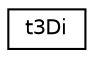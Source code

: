 digraph "Graphical Class Hierarchy"
{
  edge [fontname="Helvetica",fontsize="10",labelfontname="Helvetica",labelfontsize="10"];
  node [fontname="Helvetica",fontsize="10",shape=record];
  rankdir="LR";
  Node1 [label="t3Di",height=0.2,width=0.4,color="black", fillcolor="white", style="filled",URL="$structt3_di.html"];
}
